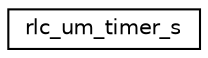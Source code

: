 digraph "Graphical Class Hierarchy"
{
 // LATEX_PDF_SIZE
  edge [fontname="Helvetica",fontsize="10",labelfontname="Helvetica",labelfontsize="10"];
  node [fontname="Helvetica",fontsize="10",shape=record];
  rankdir="LR";
  Node0 [label="rlc_um_timer_s",height=0.2,width=0.4,color="black", fillcolor="white", style="filled",URL="$structrlc__um__timer__s.html",tooltip=" "];
}
